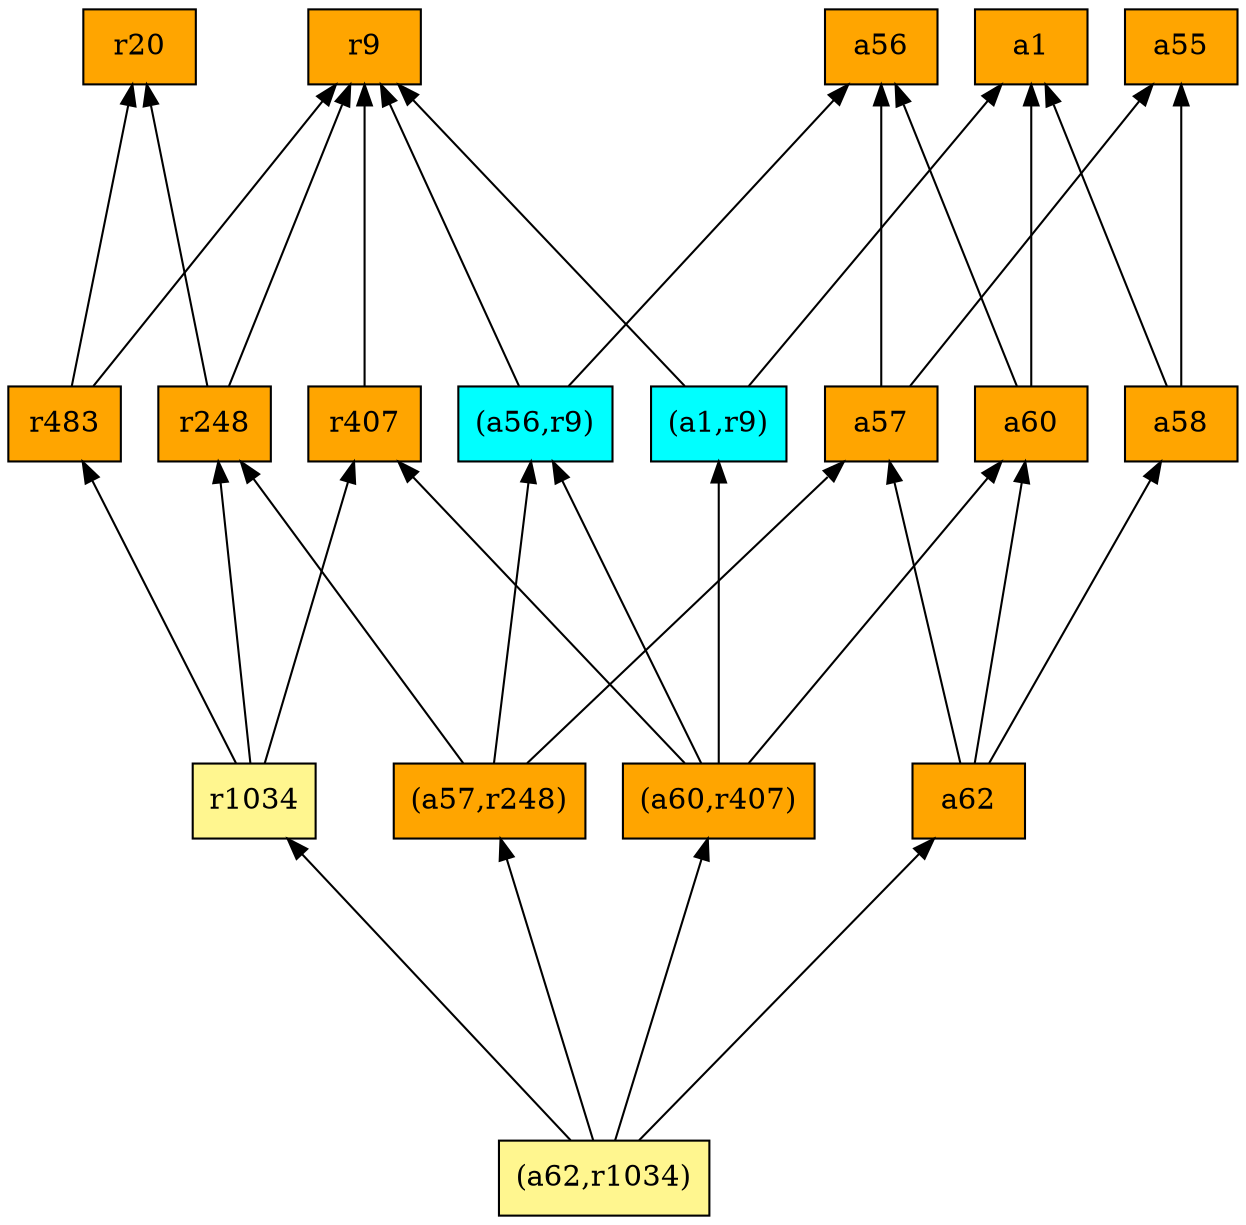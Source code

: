 digraph G {
rankdir=BT;ranksep="2.0";
"(a1,r9)" [shape=record,fillcolor=cyan,style=filled,label="{(a1,r9)}"];
"a58" [shape=record,fillcolor=orange,style=filled,label="{a58}"];
"a56" [shape=record,fillcolor=orange,style=filled,label="{a56}"];
"a57" [shape=record,fillcolor=orange,style=filled,label="{a57}"];
"r483" [shape=record,fillcolor=orange,style=filled,label="{r483}"];
"(a62,r1034)" [shape=record,fillcolor=khaki1,style=filled,label="{(a62,r1034)}"];
"r9" [shape=record,fillcolor=orange,style=filled,label="{r9}"];
"a62" [shape=record,fillcolor=orange,style=filled,label="{a62}"];
"a1" [shape=record,fillcolor=orange,style=filled,label="{a1}"];
"r248" [shape=record,fillcolor=orange,style=filled,label="{r248}"];
"a60" [shape=record,fillcolor=orange,style=filled,label="{a60}"];
"(a57,r248)" [shape=record,fillcolor=orange,style=filled,label="{(a57,r248)}"];
"a55" [shape=record,fillcolor=orange,style=filled,label="{a55}"];
"(a56,r9)" [shape=record,fillcolor=cyan,style=filled,label="{(a56,r9)}"];
"r20" [shape=record,fillcolor=orange,style=filled,label="{r20}"];
"(a60,r407)" [shape=record,fillcolor=orange,style=filled,label="{(a60,r407)}"];
"r407" [shape=record,fillcolor=orange,style=filled,label="{r407}"];
"r1034" [shape=record,fillcolor=khaki1,style=filled,label="{r1034}"];
"(a1,r9)" -> "r9"
"(a1,r9)" -> "a1"
"a58" -> "a1"
"a58" -> "a55"
"a57" -> "a56"
"a57" -> "a55"
"r483" -> "r9"
"r483" -> "r20"
"(a62,r1034)" -> "(a57,r248)"
"(a62,r1034)" -> "(a60,r407)"
"(a62,r1034)" -> "a62"
"(a62,r1034)" -> "r1034"
"a62" -> "a58"
"a62" -> "a60"
"a62" -> "a57"
"r248" -> "r9"
"r248" -> "r20"
"a60" -> "a1"
"a60" -> "a56"
"(a57,r248)" -> "a57"
"(a57,r248)" -> "(a56,r9)"
"(a57,r248)" -> "r248"
"(a56,r9)" -> "r9"
"(a56,r9)" -> "a56"
"(a60,r407)" -> "a60"
"(a60,r407)" -> "(a1,r9)"
"(a60,r407)" -> "(a56,r9)"
"(a60,r407)" -> "r407"
"r407" -> "r9"
"r1034" -> "r248"
"r1034" -> "r483"
"r1034" -> "r407"
}
